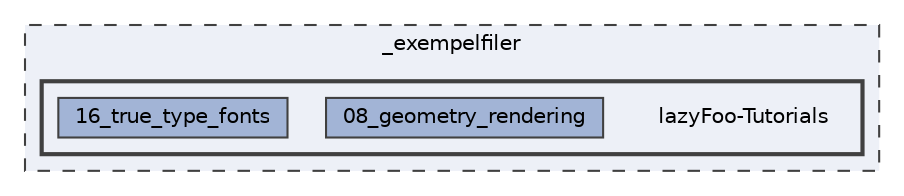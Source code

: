 digraph "E:/Code/Skola/Su/CProg/CProg-Project/_exempelfiler/lazyFoo-Tutorials"
{
 // LATEX_PDF_SIZE
  bgcolor="transparent";
  edge [fontname=Helvetica,fontsize=10,labelfontname=Helvetica,labelfontsize=10];
  node [fontname=Helvetica,fontsize=10,shape=box,height=0.2,width=0.4];
  compound=true
  subgraph clusterdir_6078ff6c12a74a83c1ec24f87a775afb {
    graph [ bgcolor="#edf0f7", pencolor="grey25", label="_exempelfiler", fontname=Helvetica,fontsize=10 style="filled,dashed", URL="dir_6078ff6c12a74a83c1ec24f87a775afb.html",tooltip=""]
  subgraph clusterdir_99f6152f25f1d9fb46b0d77920bb39d7 {
    graph [ bgcolor="#edf0f7", pencolor="grey25", label="", fontname=Helvetica,fontsize=10 style="filled,bold", URL="dir_99f6152f25f1d9fb46b0d77920bb39d7.html",tooltip=""]
    dir_99f6152f25f1d9fb46b0d77920bb39d7 [shape=plaintext, label="lazyFoo-Tutorials"];
  dir_62e4e0430db4f64412c1ba93dca70442 [label="08_geometry_rendering", fillcolor="#a2b4d6", color="grey25", style="filled", URL="dir_62e4e0430db4f64412c1ba93dca70442.html",tooltip=""];
  dir_44c865ce64c5534b80ac33aeec278e2e [label="16_true_type_fonts", fillcolor="#a2b4d6", color="grey25", style="filled", URL="dir_44c865ce64c5534b80ac33aeec278e2e.html",tooltip=""];
  }
  }
}
